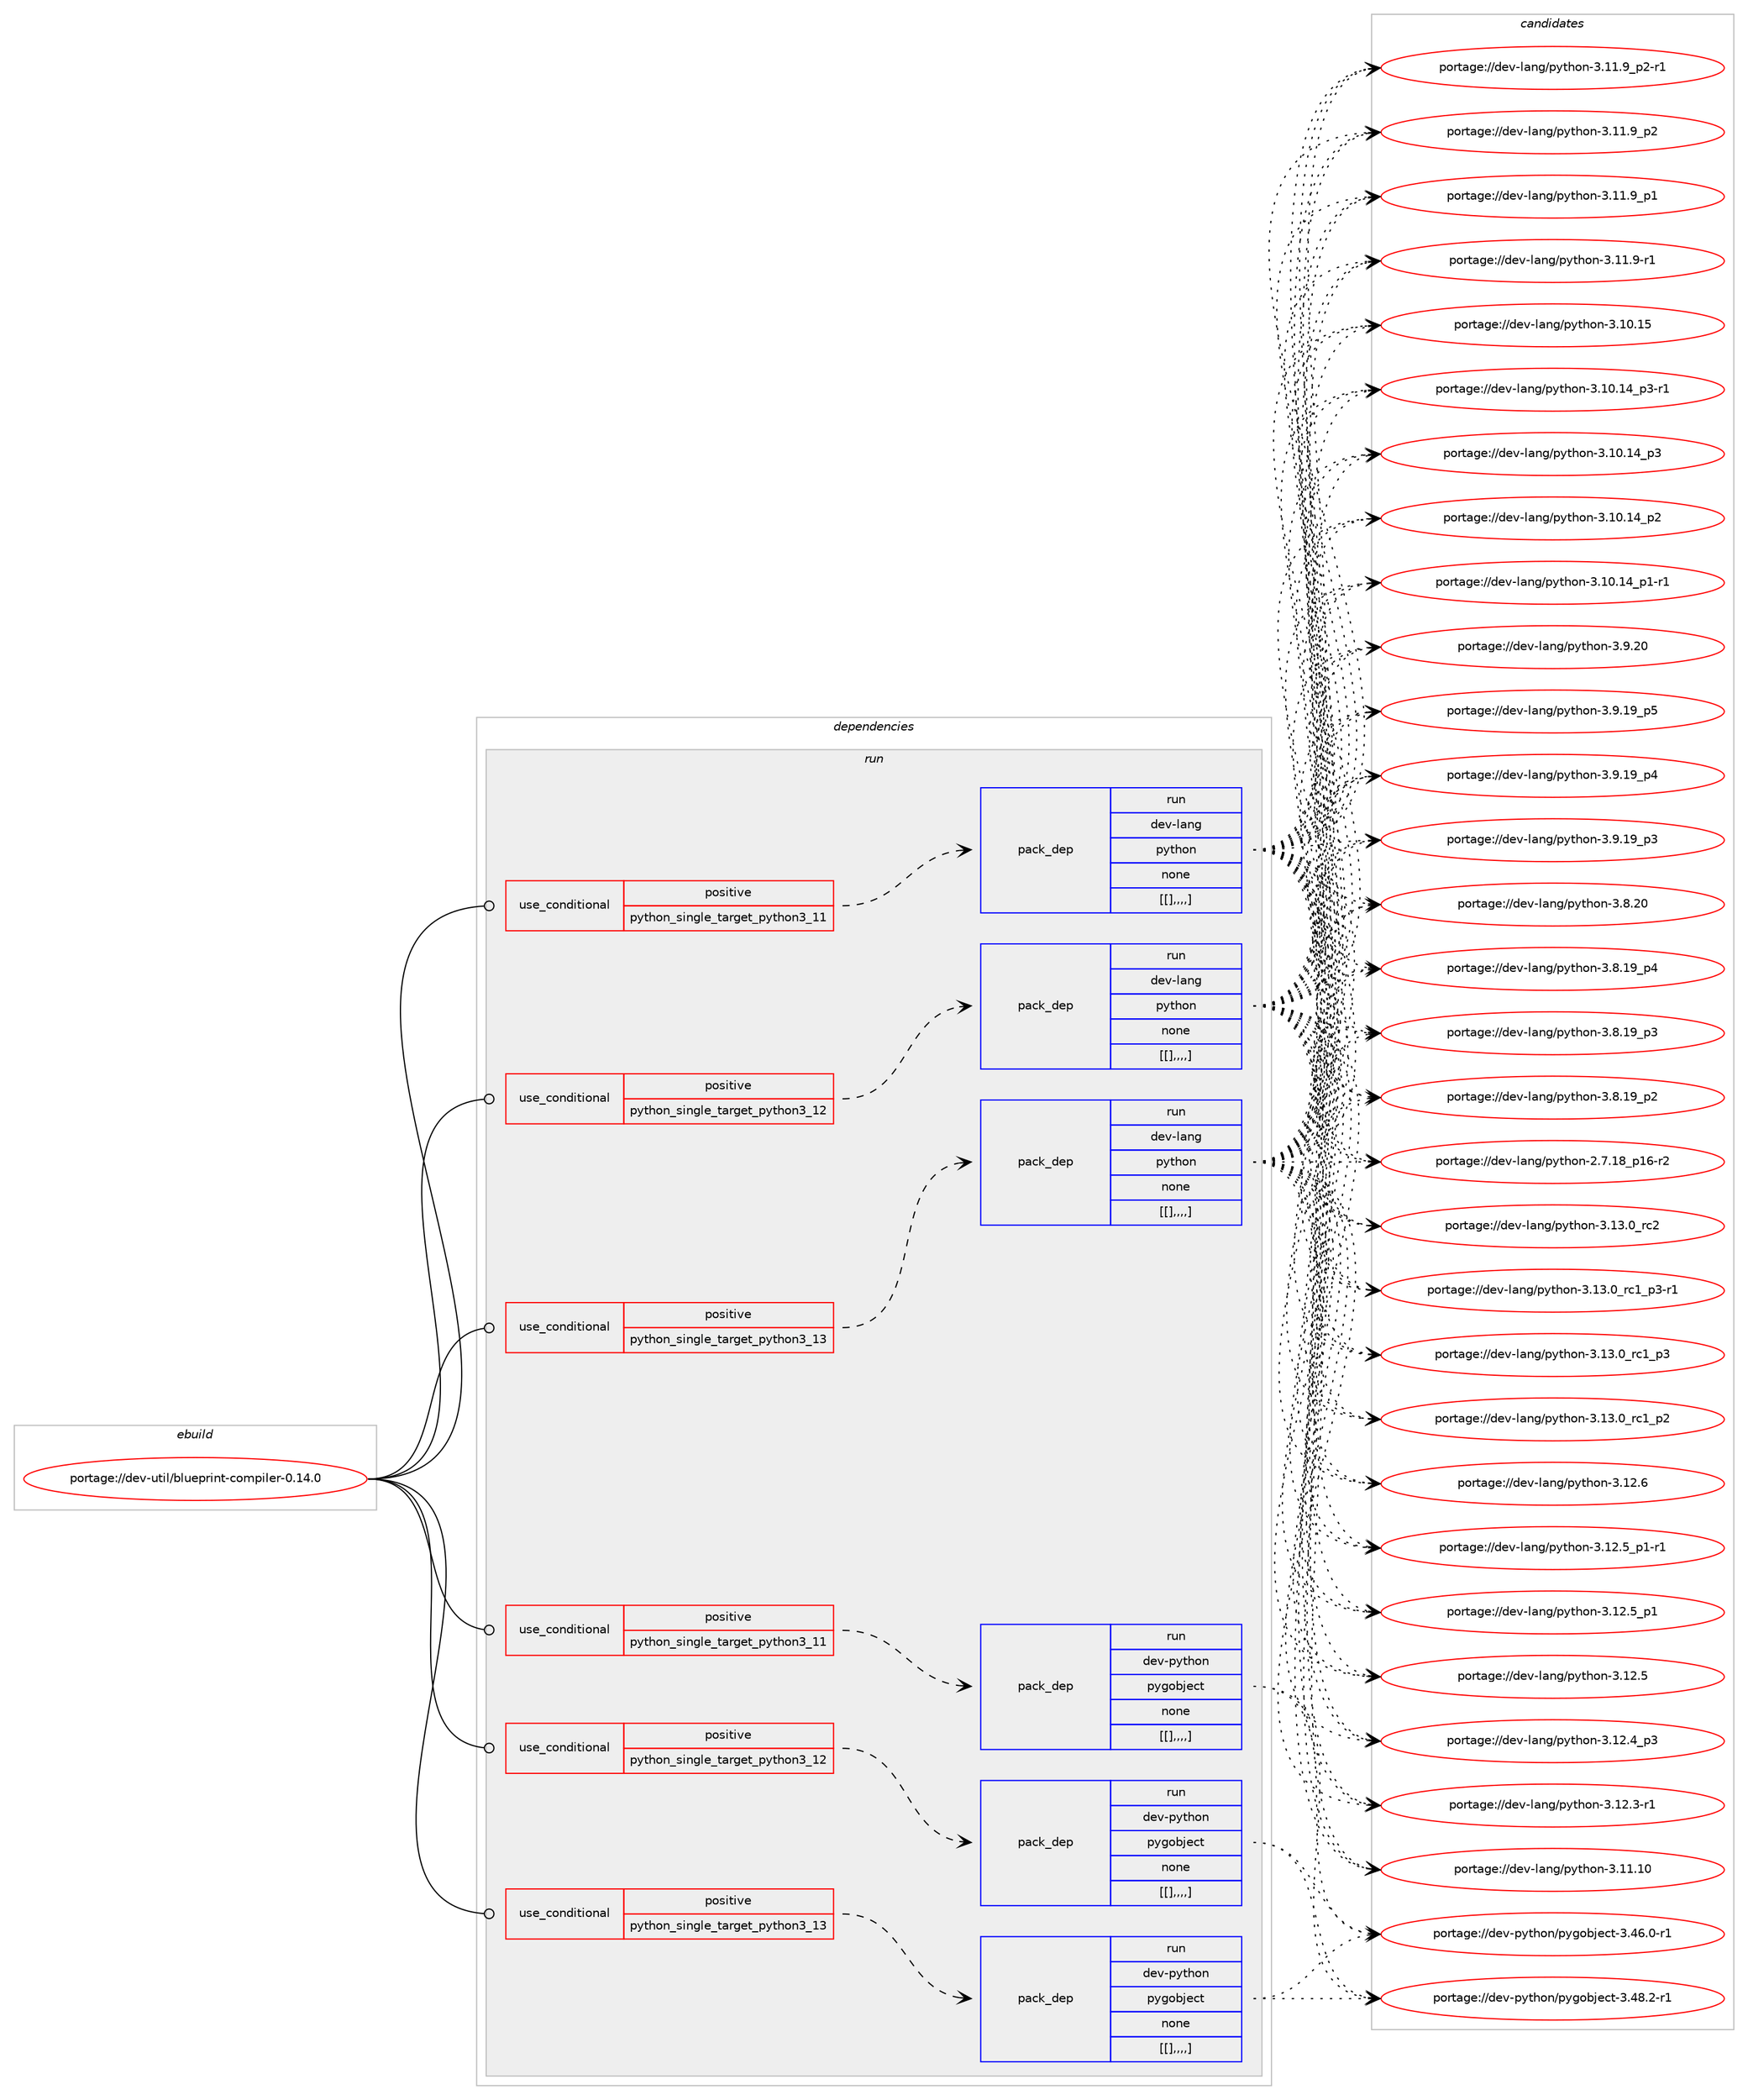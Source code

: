 digraph prolog {

# *************
# Graph options
# *************

newrank=true;
concentrate=true;
compound=true;
graph [rankdir=LR,fontname=Helvetica,fontsize=10,ranksep=1.5];#, ranksep=2.5, nodesep=0.2];
edge  [arrowhead=vee];
node  [fontname=Helvetica,fontsize=10];

# **********
# The ebuild
# **********

subgraph cluster_leftcol {
color=gray;
label=<<i>ebuild</i>>;
id [label="portage://dev-util/blueprint-compiler-0.14.0", color=red, width=4, href="../dev-util/blueprint-compiler-0.14.0.svg"];
}

# ****************
# The dependencies
# ****************

subgraph cluster_midcol {
color=gray;
label=<<i>dependencies</i>>;
subgraph cluster_compile {
fillcolor="#eeeeee";
style=filled;
label=<<i>compile</i>>;
}
subgraph cluster_compileandrun {
fillcolor="#eeeeee";
style=filled;
label=<<i>compile and run</i>>;
}
subgraph cluster_run {
fillcolor="#eeeeee";
style=filled;
label=<<i>run</i>>;
subgraph cond61053 {
dependency214637 [label=<<TABLE BORDER="0" CELLBORDER="1" CELLSPACING="0" CELLPADDING="4"><TR><TD ROWSPAN="3" CELLPADDING="10">use_conditional</TD></TR><TR><TD>positive</TD></TR><TR><TD>python_single_target_python3_11</TD></TR></TABLE>>, shape=none, color=red];
subgraph pack152191 {
dependency214638 [label=<<TABLE BORDER="0" CELLBORDER="1" CELLSPACING="0" CELLPADDING="4" WIDTH="220"><TR><TD ROWSPAN="6" CELLPADDING="30">pack_dep</TD></TR><TR><TD WIDTH="110">run</TD></TR><TR><TD>dev-lang</TD></TR><TR><TD>python</TD></TR><TR><TD>none</TD></TR><TR><TD>[[],,,,]</TD></TR></TABLE>>, shape=none, color=blue];
}
dependency214637:e -> dependency214638:w [weight=20,style="dashed",arrowhead="vee"];
}
id:e -> dependency214637:w [weight=20,style="solid",arrowhead="odot"];
subgraph cond61054 {
dependency214639 [label=<<TABLE BORDER="0" CELLBORDER="1" CELLSPACING="0" CELLPADDING="4"><TR><TD ROWSPAN="3" CELLPADDING="10">use_conditional</TD></TR><TR><TD>positive</TD></TR><TR><TD>python_single_target_python3_11</TD></TR></TABLE>>, shape=none, color=red];
subgraph pack152192 {
dependency214640 [label=<<TABLE BORDER="0" CELLBORDER="1" CELLSPACING="0" CELLPADDING="4" WIDTH="220"><TR><TD ROWSPAN="6" CELLPADDING="30">pack_dep</TD></TR><TR><TD WIDTH="110">run</TD></TR><TR><TD>dev-python</TD></TR><TR><TD>pygobject</TD></TR><TR><TD>none</TD></TR><TR><TD>[[],,,,]</TD></TR></TABLE>>, shape=none, color=blue];
}
dependency214639:e -> dependency214640:w [weight=20,style="dashed",arrowhead="vee"];
}
id:e -> dependency214639:w [weight=20,style="solid",arrowhead="odot"];
subgraph cond61055 {
dependency214641 [label=<<TABLE BORDER="0" CELLBORDER="1" CELLSPACING="0" CELLPADDING="4"><TR><TD ROWSPAN="3" CELLPADDING="10">use_conditional</TD></TR><TR><TD>positive</TD></TR><TR><TD>python_single_target_python3_12</TD></TR></TABLE>>, shape=none, color=red];
subgraph pack152193 {
dependency214642 [label=<<TABLE BORDER="0" CELLBORDER="1" CELLSPACING="0" CELLPADDING="4" WIDTH="220"><TR><TD ROWSPAN="6" CELLPADDING="30">pack_dep</TD></TR><TR><TD WIDTH="110">run</TD></TR><TR><TD>dev-lang</TD></TR><TR><TD>python</TD></TR><TR><TD>none</TD></TR><TR><TD>[[],,,,]</TD></TR></TABLE>>, shape=none, color=blue];
}
dependency214641:e -> dependency214642:w [weight=20,style="dashed",arrowhead="vee"];
}
id:e -> dependency214641:w [weight=20,style="solid",arrowhead="odot"];
subgraph cond61056 {
dependency214643 [label=<<TABLE BORDER="0" CELLBORDER="1" CELLSPACING="0" CELLPADDING="4"><TR><TD ROWSPAN="3" CELLPADDING="10">use_conditional</TD></TR><TR><TD>positive</TD></TR><TR><TD>python_single_target_python3_12</TD></TR></TABLE>>, shape=none, color=red];
subgraph pack152194 {
dependency214644 [label=<<TABLE BORDER="0" CELLBORDER="1" CELLSPACING="0" CELLPADDING="4" WIDTH="220"><TR><TD ROWSPAN="6" CELLPADDING="30">pack_dep</TD></TR><TR><TD WIDTH="110">run</TD></TR><TR><TD>dev-python</TD></TR><TR><TD>pygobject</TD></TR><TR><TD>none</TD></TR><TR><TD>[[],,,,]</TD></TR></TABLE>>, shape=none, color=blue];
}
dependency214643:e -> dependency214644:w [weight=20,style="dashed",arrowhead="vee"];
}
id:e -> dependency214643:w [weight=20,style="solid",arrowhead="odot"];
subgraph cond61057 {
dependency214645 [label=<<TABLE BORDER="0" CELLBORDER="1" CELLSPACING="0" CELLPADDING="4"><TR><TD ROWSPAN="3" CELLPADDING="10">use_conditional</TD></TR><TR><TD>positive</TD></TR><TR><TD>python_single_target_python3_13</TD></TR></TABLE>>, shape=none, color=red];
subgraph pack152195 {
dependency214646 [label=<<TABLE BORDER="0" CELLBORDER="1" CELLSPACING="0" CELLPADDING="4" WIDTH="220"><TR><TD ROWSPAN="6" CELLPADDING="30">pack_dep</TD></TR><TR><TD WIDTH="110">run</TD></TR><TR><TD>dev-lang</TD></TR><TR><TD>python</TD></TR><TR><TD>none</TD></TR><TR><TD>[[],,,,]</TD></TR></TABLE>>, shape=none, color=blue];
}
dependency214645:e -> dependency214646:w [weight=20,style="dashed",arrowhead="vee"];
}
id:e -> dependency214645:w [weight=20,style="solid",arrowhead="odot"];
subgraph cond61058 {
dependency214647 [label=<<TABLE BORDER="0" CELLBORDER="1" CELLSPACING="0" CELLPADDING="4"><TR><TD ROWSPAN="3" CELLPADDING="10">use_conditional</TD></TR><TR><TD>positive</TD></TR><TR><TD>python_single_target_python3_13</TD></TR></TABLE>>, shape=none, color=red];
subgraph pack152196 {
dependency214648 [label=<<TABLE BORDER="0" CELLBORDER="1" CELLSPACING="0" CELLPADDING="4" WIDTH="220"><TR><TD ROWSPAN="6" CELLPADDING="30">pack_dep</TD></TR><TR><TD WIDTH="110">run</TD></TR><TR><TD>dev-python</TD></TR><TR><TD>pygobject</TD></TR><TR><TD>none</TD></TR><TR><TD>[[],,,,]</TD></TR></TABLE>>, shape=none, color=blue];
}
dependency214647:e -> dependency214648:w [weight=20,style="dashed",arrowhead="vee"];
}
id:e -> dependency214647:w [weight=20,style="solid",arrowhead="odot"];
}
}

# **************
# The candidates
# **************

subgraph cluster_choices {
rank=same;
color=gray;
label=<<i>candidates</i>>;

subgraph choice152191 {
color=black;
nodesep=1;
choice10010111845108971101034711212111610411111045514649514648951149950 [label="portage://dev-lang/python-3.13.0_rc2", color=red, width=4,href="../dev-lang/python-3.13.0_rc2.svg"];
choice1001011184510897110103471121211161041111104551464951464895114994995112514511449 [label="portage://dev-lang/python-3.13.0_rc1_p3-r1", color=red, width=4,href="../dev-lang/python-3.13.0_rc1_p3-r1.svg"];
choice100101118451089711010347112121116104111110455146495146489511499499511251 [label="portage://dev-lang/python-3.13.0_rc1_p3", color=red, width=4,href="../dev-lang/python-3.13.0_rc1_p3.svg"];
choice100101118451089711010347112121116104111110455146495146489511499499511250 [label="portage://dev-lang/python-3.13.0_rc1_p2", color=red, width=4,href="../dev-lang/python-3.13.0_rc1_p2.svg"];
choice10010111845108971101034711212111610411111045514649504654 [label="portage://dev-lang/python-3.12.6", color=red, width=4,href="../dev-lang/python-3.12.6.svg"];
choice1001011184510897110103471121211161041111104551464950465395112494511449 [label="portage://dev-lang/python-3.12.5_p1-r1", color=red, width=4,href="../dev-lang/python-3.12.5_p1-r1.svg"];
choice100101118451089711010347112121116104111110455146495046539511249 [label="portage://dev-lang/python-3.12.5_p1", color=red, width=4,href="../dev-lang/python-3.12.5_p1.svg"];
choice10010111845108971101034711212111610411111045514649504653 [label="portage://dev-lang/python-3.12.5", color=red, width=4,href="../dev-lang/python-3.12.5.svg"];
choice100101118451089711010347112121116104111110455146495046529511251 [label="portage://dev-lang/python-3.12.4_p3", color=red, width=4,href="../dev-lang/python-3.12.4_p3.svg"];
choice100101118451089711010347112121116104111110455146495046514511449 [label="portage://dev-lang/python-3.12.3-r1", color=red, width=4,href="../dev-lang/python-3.12.3-r1.svg"];
choice1001011184510897110103471121211161041111104551464949464948 [label="portage://dev-lang/python-3.11.10", color=red, width=4,href="../dev-lang/python-3.11.10.svg"];
choice1001011184510897110103471121211161041111104551464949465795112504511449 [label="portage://dev-lang/python-3.11.9_p2-r1", color=red, width=4,href="../dev-lang/python-3.11.9_p2-r1.svg"];
choice100101118451089711010347112121116104111110455146494946579511250 [label="portage://dev-lang/python-3.11.9_p2", color=red, width=4,href="../dev-lang/python-3.11.9_p2.svg"];
choice100101118451089711010347112121116104111110455146494946579511249 [label="portage://dev-lang/python-3.11.9_p1", color=red, width=4,href="../dev-lang/python-3.11.9_p1.svg"];
choice100101118451089711010347112121116104111110455146494946574511449 [label="portage://dev-lang/python-3.11.9-r1", color=red, width=4,href="../dev-lang/python-3.11.9-r1.svg"];
choice1001011184510897110103471121211161041111104551464948464953 [label="portage://dev-lang/python-3.10.15", color=red, width=4,href="../dev-lang/python-3.10.15.svg"];
choice100101118451089711010347112121116104111110455146494846495295112514511449 [label="portage://dev-lang/python-3.10.14_p3-r1", color=red, width=4,href="../dev-lang/python-3.10.14_p3-r1.svg"];
choice10010111845108971101034711212111610411111045514649484649529511251 [label="portage://dev-lang/python-3.10.14_p3", color=red, width=4,href="../dev-lang/python-3.10.14_p3.svg"];
choice10010111845108971101034711212111610411111045514649484649529511250 [label="portage://dev-lang/python-3.10.14_p2", color=red, width=4,href="../dev-lang/python-3.10.14_p2.svg"];
choice100101118451089711010347112121116104111110455146494846495295112494511449 [label="portage://dev-lang/python-3.10.14_p1-r1", color=red, width=4,href="../dev-lang/python-3.10.14_p1-r1.svg"];
choice10010111845108971101034711212111610411111045514657465048 [label="portage://dev-lang/python-3.9.20", color=red, width=4,href="../dev-lang/python-3.9.20.svg"];
choice100101118451089711010347112121116104111110455146574649579511253 [label="portage://dev-lang/python-3.9.19_p5", color=red, width=4,href="../dev-lang/python-3.9.19_p5.svg"];
choice100101118451089711010347112121116104111110455146574649579511252 [label="portage://dev-lang/python-3.9.19_p4", color=red, width=4,href="../dev-lang/python-3.9.19_p4.svg"];
choice100101118451089711010347112121116104111110455146574649579511251 [label="portage://dev-lang/python-3.9.19_p3", color=red, width=4,href="../dev-lang/python-3.9.19_p3.svg"];
choice10010111845108971101034711212111610411111045514656465048 [label="portage://dev-lang/python-3.8.20", color=red, width=4,href="../dev-lang/python-3.8.20.svg"];
choice100101118451089711010347112121116104111110455146564649579511252 [label="portage://dev-lang/python-3.8.19_p4", color=red, width=4,href="../dev-lang/python-3.8.19_p4.svg"];
choice100101118451089711010347112121116104111110455146564649579511251 [label="portage://dev-lang/python-3.8.19_p3", color=red, width=4,href="../dev-lang/python-3.8.19_p3.svg"];
choice100101118451089711010347112121116104111110455146564649579511250 [label="portage://dev-lang/python-3.8.19_p2", color=red, width=4,href="../dev-lang/python-3.8.19_p2.svg"];
choice100101118451089711010347112121116104111110455046554649569511249544511450 [label="portage://dev-lang/python-2.7.18_p16-r2", color=red, width=4,href="../dev-lang/python-2.7.18_p16-r2.svg"];
dependency214638:e -> choice10010111845108971101034711212111610411111045514649514648951149950:w [style=dotted,weight="100"];
dependency214638:e -> choice1001011184510897110103471121211161041111104551464951464895114994995112514511449:w [style=dotted,weight="100"];
dependency214638:e -> choice100101118451089711010347112121116104111110455146495146489511499499511251:w [style=dotted,weight="100"];
dependency214638:e -> choice100101118451089711010347112121116104111110455146495146489511499499511250:w [style=dotted,weight="100"];
dependency214638:e -> choice10010111845108971101034711212111610411111045514649504654:w [style=dotted,weight="100"];
dependency214638:e -> choice1001011184510897110103471121211161041111104551464950465395112494511449:w [style=dotted,weight="100"];
dependency214638:e -> choice100101118451089711010347112121116104111110455146495046539511249:w [style=dotted,weight="100"];
dependency214638:e -> choice10010111845108971101034711212111610411111045514649504653:w [style=dotted,weight="100"];
dependency214638:e -> choice100101118451089711010347112121116104111110455146495046529511251:w [style=dotted,weight="100"];
dependency214638:e -> choice100101118451089711010347112121116104111110455146495046514511449:w [style=dotted,weight="100"];
dependency214638:e -> choice1001011184510897110103471121211161041111104551464949464948:w [style=dotted,weight="100"];
dependency214638:e -> choice1001011184510897110103471121211161041111104551464949465795112504511449:w [style=dotted,weight="100"];
dependency214638:e -> choice100101118451089711010347112121116104111110455146494946579511250:w [style=dotted,weight="100"];
dependency214638:e -> choice100101118451089711010347112121116104111110455146494946579511249:w [style=dotted,weight="100"];
dependency214638:e -> choice100101118451089711010347112121116104111110455146494946574511449:w [style=dotted,weight="100"];
dependency214638:e -> choice1001011184510897110103471121211161041111104551464948464953:w [style=dotted,weight="100"];
dependency214638:e -> choice100101118451089711010347112121116104111110455146494846495295112514511449:w [style=dotted,weight="100"];
dependency214638:e -> choice10010111845108971101034711212111610411111045514649484649529511251:w [style=dotted,weight="100"];
dependency214638:e -> choice10010111845108971101034711212111610411111045514649484649529511250:w [style=dotted,weight="100"];
dependency214638:e -> choice100101118451089711010347112121116104111110455146494846495295112494511449:w [style=dotted,weight="100"];
dependency214638:e -> choice10010111845108971101034711212111610411111045514657465048:w [style=dotted,weight="100"];
dependency214638:e -> choice100101118451089711010347112121116104111110455146574649579511253:w [style=dotted,weight="100"];
dependency214638:e -> choice100101118451089711010347112121116104111110455146574649579511252:w [style=dotted,weight="100"];
dependency214638:e -> choice100101118451089711010347112121116104111110455146574649579511251:w [style=dotted,weight="100"];
dependency214638:e -> choice10010111845108971101034711212111610411111045514656465048:w [style=dotted,weight="100"];
dependency214638:e -> choice100101118451089711010347112121116104111110455146564649579511252:w [style=dotted,weight="100"];
dependency214638:e -> choice100101118451089711010347112121116104111110455146564649579511251:w [style=dotted,weight="100"];
dependency214638:e -> choice100101118451089711010347112121116104111110455146564649579511250:w [style=dotted,weight="100"];
dependency214638:e -> choice100101118451089711010347112121116104111110455046554649569511249544511450:w [style=dotted,weight="100"];
}
subgraph choice152192 {
color=black;
nodesep=1;
choice10010111845112121116104111110471121211031119810610199116455146525646504511449 [label="portage://dev-python/pygobject-3.48.2-r1", color=red, width=4,href="../dev-python/pygobject-3.48.2-r1.svg"];
choice10010111845112121116104111110471121211031119810610199116455146525446484511449 [label="portage://dev-python/pygobject-3.46.0-r1", color=red, width=4,href="../dev-python/pygobject-3.46.0-r1.svg"];
dependency214640:e -> choice10010111845112121116104111110471121211031119810610199116455146525646504511449:w [style=dotted,weight="100"];
dependency214640:e -> choice10010111845112121116104111110471121211031119810610199116455146525446484511449:w [style=dotted,weight="100"];
}
subgraph choice152193 {
color=black;
nodesep=1;
choice10010111845108971101034711212111610411111045514649514648951149950 [label="portage://dev-lang/python-3.13.0_rc2", color=red, width=4,href="../dev-lang/python-3.13.0_rc2.svg"];
choice1001011184510897110103471121211161041111104551464951464895114994995112514511449 [label="portage://dev-lang/python-3.13.0_rc1_p3-r1", color=red, width=4,href="../dev-lang/python-3.13.0_rc1_p3-r1.svg"];
choice100101118451089711010347112121116104111110455146495146489511499499511251 [label="portage://dev-lang/python-3.13.0_rc1_p3", color=red, width=4,href="../dev-lang/python-3.13.0_rc1_p3.svg"];
choice100101118451089711010347112121116104111110455146495146489511499499511250 [label="portage://dev-lang/python-3.13.0_rc1_p2", color=red, width=4,href="../dev-lang/python-3.13.0_rc1_p2.svg"];
choice10010111845108971101034711212111610411111045514649504654 [label="portage://dev-lang/python-3.12.6", color=red, width=4,href="../dev-lang/python-3.12.6.svg"];
choice1001011184510897110103471121211161041111104551464950465395112494511449 [label="portage://dev-lang/python-3.12.5_p1-r1", color=red, width=4,href="../dev-lang/python-3.12.5_p1-r1.svg"];
choice100101118451089711010347112121116104111110455146495046539511249 [label="portage://dev-lang/python-3.12.5_p1", color=red, width=4,href="../dev-lang/python-3.12.5_p1.svg"];
choice10010111845108971101034711212111610411111045514649504653 [label="portage://dev-lang/python-3.12.5", color=red, width=4,href="../dev-lang/python-3.12.5.svg"];
choice100101118451089711010347112121116104111110455146495046529511251 [label="portage://dev-lang/python-3.12.4_p3", color=red, width=4,href="../dev-lang/python-3.12.4_p3.svg"];
choice100101118451089711010347112121116104111110455146495046514511449 [label="portage://dev-lang/python-3.12.3-r1", color=red, width=4,href="../dev-lang/python-3.12.3-r1.svg"];
choice1001011184510897110103471121211161041111104551464949464948 [label="portage://dev-lang/python-3.11.10", color=red, width=4,href="../dev-lang/python-3.11.10.svg"];
choice1001011184510897110103471121211161041111104551464949465795112504511449 [label="portage://dev-lang/python-3.11.9_p2-r1", color=red, width=4,href="../dev-lang/python-3.11.9_p2-r1.svg"];
choice100101118451089711010347112121116104111110455146494946579511250 [label="portage://dev-lang/python-3.11.9_p2", color=red, width=4,href="../dev-lang/python-3.11.9_p2.svg"];
choice100101118451089711010347112121116104111110455146494946579511249 [label="portage://dev-lang/python-3.11.9_p1", color=red, width=4,href="../dev-lang/python-3.11.9_p1.svg"];
choice100101118451089711010347112121116104111110455146494946574511449 [label="portage://dev-lang/python-3.11.9-r1", color=red, width=4,href="../dev-lang/python-3.11.9-r1.svg"];
choice1001011184510897110103471121211161041111104551464948464953 [label="portage://dev-lang/python-3.10.15", color=red, width=4,href="../dev-lang/python-3.10.15.svg"];
choice100101118451089711010347112121116104111110455146494846495295112514511449 [label="portage://dev-lang/python-3.10.14_p3-r1", color=red, width=4,href="../dev-lang/python-3.10.14_p3-r1.svg"];
choice10010111845108971101034711212111610411111045514649484649529511251 [label="portage://dev-lang/python-3.10.14_p3", color=red, width=4,href="../dev-lang/python-3.10.14_p3.svg"];
choice10010111845108971101034711212111610411111045514649484649529511250 [label="portage://dev-lang/python-3.10.14_p2", color=red, width=4,href="../dev-lang/python-3.10.14_p2.svg"];
choice100101118451089711010347112121116104111110455146494846495295112494511449 [label="portage://dev-lang/python-3.10.14_p1-r1", color=red, width=4,href="../dev-lang/python-3.10.14_p1-r1.svg"];
choice10010111845108971101034711212111610411111045514657465048 [label="portage://dev-lang/python-3.9.20", color=red, width=4,href="../dev-lang/python-3.9.20.svg"];
choice100101118451089711010347112121116104111110455146574649579511253 [label="portage://dev-lang/python-3.9.19_p5", color=red, width=4,href="../dev-lang/python-3.9.19_p5.svg"];
choice100101118451089711010347112121116104111110455146574649579511252 [label="portage://dev-lang/python-3.9.19_p4", color=red, width=4,href="../dev-lang/python-3.9.19_p4.svg"];
choice100101118451089711010347112121116104111110455146574649579511251 [label="portage://dev-lang/python-3.9.19_p3", color=red, width=4,href="../dev-lang/python-3.9.19_p3.svg"];
choice10010111845108971101034711212111610411111045514656465048 [label="portage://dev-lang/python-3.8.20", color=red, width=4,href="../dev-lang/python-3.8.20.svg"];
choice100101118451089711010347112121116104111110455146564649579511252 [label="portage://dev-lang/python-3.8.19_p4", color=red, width=4,href="../dev-lang/python-3.8.19_p4.svg"];
choice100101118451089711010347112121116104111110455146564649579511251 [label="portage://dev-lang/python-3.8.19_p3", color=red, width=4,href="../dev-lang/python-3.8.19_p3.svg"];
choice100101118451089711010347112121116104111110455146564649579511250 [label="portage://dev-lang/python-3.8.19_p2", color=red, width=4,href="../dev-lang/python-3.8.19_p2.svg"];
choice100101118451089711010347112121116104111110455046554649569511249544511450 [label="portage://dev-lang/python-2.7.18_p16-r2", color=red, width=4,href="../dev-lang/python-2.7.18_p16-r2.svg"];
dependency214642:e -> choice10010111845108971101034711212111610411111045514649514648951149950:w [style=dotted,weight="100"];
dependency214642:e -> choice1001011184510897110103471121211161041111104551464951464895114994995112514511449:w [style=dotted,weight="100"];
dependency214642:e -> choice100101118451089711010347112121116104111110455146495146489511499499511251:w [style=dotted,weight="100"];
dependency214642:e -> choice100101118451089711010347112121116104111110455146495146489511499499511250:w [style=dotted,weight="100"];
dependency214642:e -> choice10010111845108971101034711212111610411111045514649504654:w [style=dotted,weight="100"];
dependency214642:e -> choice1001011184510897110103471121211161041111104551464950465395112494511449:w [style=dotted,weight="100"];
dependency214642:e -> choice100101118451089711010347112121116104111110455146495046539511249:w [style=dotted,weight="100"];
dependency214642:e -> choice10010111845108971101034711212111610411111045514649504653:w [style=dotted,weight="100"];
dependency214642:e -> choice100101118451089711010347112121116104111110455146495046529511251:w [style=dotted,weight="100"];
dependency214642:e -> choice100101118451089711010347112121116104111110455146495046514511449:w [style=dotted,weight="100"];
dependency214642:e -> choice1001011184510897110103471121211161041111104551464949464948:w [style=dotted,weight="100"];
dependency214642:e -> choice1001011184510897110103471121211161041111104551464949465795112504511449:w [style=dotted,weight="100"];
dependency214642:e -> choice100101118451089711010347112121116104111110455146494946579511250:w [style=dotted,weight="100"];
dependency214642:e -> choice100101118451089711010347112121116104111110455146494946579511249:w [style=dotted,weight="100"];
dependency214642:e -> choice100101118451089711010347112121116104111110455146494946574511449:w [style=dotted,weight="100"];
dependency214642:e -> choice1001011184510897110103471121211161041111104551464948464953:w [style=dotted,weight="100"];
dependency214642:e -> choice100101118451089711010347112121116104111110455146494846495295112514511449:w [style=dotted,weight="100"];
dependency214642:e -> choice10010111845108971101034711212111610411111045514649484649529511251:w [style=dotted,weight="100"];
dependency214642:e -> choice10010111845108971101034711212111610411111045514649484649529511250:w [style=dotted,weight="100"];
dependency214642:e -> choice100101118451089711010347112121116104111110455146494846495295112494511449:w [style=dotted,weight="100"];
dependency214642:e -> choice10010111845108971101034711212111610411111045514657465048:w [style=dotted,weight="100"];
dependency214642:e -> choice100101118451089711010347112121116104111110455146574649579511253:w [style=dotted,weight="100"];
dependency214642:e -> choice100101118451089711010347112121116104111110455146574649579511252:w [style=dotted,weight="100"];
dependency214642:e -> choice100101118451089711010347112121116104111110455146574649579511251:w [style=dotted,weight="100"];
dependency214642:e -> choice10010111845108971101034711212111610411111045514656465048:w [style=dotted,weight="100"];
dependency214642:e -> choice100101118451089711010347112121116104111110455146564649579511252:w [style=dotted,weight="100"];
dependency214642:e -> choice100101118451089711010347112121116104111110455146564649579511251:w [style=dotted,weight="100"];
dependency214642:e -> choice100101118451089711010347112121116104111110455146564649579511250:w [style=dotted,weight="100"];
dependency214642:e -> choice100101118451089711010347112121116104111110455046554649569511249544511450:w [style=dotted,weight="100"];
}
subgraph choice152194 {
color=black;
nodesep=1;
choice10010111845112121116104111110471121211031119810610199116455146525646504511449 [label="portage://dev-python/pygobject-3.48.2-r1", color=red, width=4,href="../dev-python/pygobject-3.48.2-r1.svg"];
choice10010111845112121116104111110471121211031119810610199116455146525446484511449 [label="portage://dev-python/pygobject-3.46.0-r1", color=red, width=4,href="../dev-python/pygobject-3.46.0-r1.svg"];
dependency214644:e -> choice10010111845112121116104111110471121211031119810610199116455146525646504511449:w [style=dotted,weight="100"];
dependency214644:e -> choice10010111845112121116104111110471121211031119810610199116455146525446484511449:w [style=dotted,weight="100"];
}
subgraph choice152195 {
color=black;
nodesep=1;
choice10010111845108971101034711212111610411111045514649514648951149950 [label="portage://dev-lang/python-3.13.0_rc2", color=red, width=4,href="../dev-lang/python-3.13.0_rc2.svg"];
choice1001011184510897110103471121211161041111104551464951464895114994995112514511449 [label="portage://dev-lang/python-3.13.0_rc1_p3-r1", color=red, width=4,href="../dev-lang/python-3.13.0_rc1_p3-r1.svg"];
choice100101118451089711010347112121116104111110455146495146489511499499511251 [label="portage://dev-lang/python-3.13.0_rc1_p3", color=red, width=4,href="../dev-lang/python-3.13.0_rc1_p3.svg"];
choice100101118451089711010347112121116104111110455146495146489511499499511250 [label="portage://dev-lang/python-3.13.0_rc1_p2", color=red, width=4,href="../dev-lang/python-3.13.0_rc1_p2.svg"];
choice10010111845108971101034711212111610411111045514649504654 [label="portage://dev-lang/python-3.12.6", color=red, width=4,href="../dev-lang/python-3.12.6.svg"];
choice1001011184510897110103471121211161041111104551464950465395112494511449 [label="portage://dev-lang/python-3.12.5_p1-r1", color=red, width=4,href="../dev-lang/python-3.12.5_p1-r1.svg"];
choice100101118451089711010347112121116104111110455146495046539511249 [label="portage://dev-lang/python-3.12.5_p1", color=red, width=4,href="../dev-lang/python-3.12.5_p1.svg"];
choice10010111845108971101034711212111610411111045514649504653 [label="portage://dev-lang/python-3.12.5", color=red, width=4,href="../dev-lang/python-3.12.5.svg"];
choice100101118451089711010347112121116104111110455146495046529511251 [label="portage://dev-lang/python-3.12.4_p3", color=red, width=4,href="../dev-lang/python-3.12.4_p3.svg"];
choice100101118451089711010347112121116104111110455146495046514511449 [label="portage://dev-lang/python-3.12.3-r1", color=red, width=4,href="../dev-lang/python-3.12.3-r1.svg"];
choice1001011184510897110103471121211161041111104551464949464948 [label="portage://dev-lang/python-3.11.10", color=red, width=4,href="../dev-lang/python-3.11.10.svg"];
choice1001011184510897110103471121211161041111104551464949465795112504511449 [label="portage://dev-lang/python-3.11.9_p2-r1", color=red, width=4,href="../dev-lang/python-3.11.9_p2-r1.svg"];
choice100101118451089711010347112121116104111110455146494946579511250 [label="portage://dev-lang/python-3.11.9_p2", color=red, width=4,href="../dev-lang/python-3.11.9_p2.svg"];
choice100101118451089711010347112121116104111110455146494946579511249 [label="portage://dev-lang/python-3.11.9_p1", color=red, width=4,href="../dev-lang/python-3.11.9_p1.svg"];
choice100101118451089711010347112121116104111110455146494946574511449 [label="portage://dev-lang/python-3.11.9-r1", color=red, width=4,href="../dev-lang/python-3.11.9-r1.svg"];
choice1001011184510897110103471121211161041111104551464948464953 [label="portage://dev-lang/python-3.10.15", color=red, width=4,href="../dev-lang/python-3.10.15.svg"];
choice100101118451089711010347112121116104111110455146494846495295112514511449 [label="portage://dev-lang/python-3.10.14_p3-r1", color=red, width=4,href="../dev-lang/python-3.10.14_p3-r1.svg"];
choice10010111845108971101034711212111610411111045514649484649529511251 [label="portage://dev-lang/python-3.10.14_p3", color=red, width=4,href="../dev-lang/python-3.10.14_p3.svg"];
choice10010111845108971101034711212111610411111045514649484649529511250 [label="portage://dev-lang/python-3.10.14_p2", color=red, width=4,href="../dev-lang/python-3.10.14_p2.svg"];
choice100101118451089711010347112121116104111110455146494846495295112494511449 [label="portage://dev-lang/python-3.10.14_p1-r1", color=red, width=4,href="../dev-lang/python-3.10.14_p1-r1.svg"];
choice10010111845108971101034711212111610411111045514657465048 [label="portage://dev-lang/python-3.9.20", color=red, width=4,href="../dev-lang/python-3.9.20.svg"];
choice100101118451089711010347112121116104111110455146574649579511253 [label="portage://dev-lang/python-3.9.19_p5", color=red, width=4,href="../dev-lang/python-3.9.19_p5.svg"];
choice100101118451089711010347112121116104111110455146574649579511252 [label="portage://dev-lang/python-3.9.19_p4", color=red, width=4,href="../dev-lang/python-3.9.19_p4.svg"];
choice100101118451089711010347112121116104111110455146574649579511251 [label="portage://dev-lang/python-3.9.19_p3", color=red, width=4,href="../dev-lang/python-3.9.19_p3.svg"];
choice10010111845108971101034711212111610411111045514656465048 [label="portage://dev-lang/python-3.8.20", color=red, width=4,href="../dev-lang/python-3.8.20.svg"];
choice100101118451089711010347112121116104111110455146564649579511252 [label="portage://dev-lang/python-3.8.19_p4", color=red, width=4,href="../dev-lang/python-3.8.19_p4.svg"];
choice100101118451089711010347112121116104111110455146564649579511251 [label="portage://dev-lang/python-3.8.19_p3", color=red, width=4,href="../dev-lang/python-3.8.19_p3.svg"];
choice100101118451089711010347112121116104111110455146564649579511250 [label="portage://dev-lang/python-3.8.19_p2", color=red, width=4,href="../dev-lang/python-3.8.19_p2.svg"];
choice100101118451089711010347112121116104111110455046554649569511249544511450 [label="portage://dev-lang/python-2.7.18_p16-r2", color=red, width=4,href="../dev-lang/python-2.7.18_p16-r2.svg"];
dependency214646:e -> choice10010111845108971101034711212111610411111045514649514648951149950:w [style=dotted,weight="100"];
dependency214646:e -> choice1001011184510897110103471121211161041111104551464951464895114994995112514511449:w [style=dotted,weight="100"];
dependency214646:e -> choice100101118451089711010347112121116104111110455146495146489511499499511251:w [style=dotted,weight="100"];
dependency214646:e -> choice100101118451089711010347112121116104111110455146495146489511499499511250:w [style=dotted,weight="100"];
dependency214646:e -> choice10010111845108971101034711212111610411111045514649504654:w [style=dotted,weight="100"];
dependency214646:e -> choice1001011184510897110103471121211161041111104551464950465395112494511449:w [style=dotted,weight="100"];
dependency214646:e -> choice100101118451089711010347112121116104111110455146495046539511249:w [style=dotted,weight="100"];
dependency214646:e -> choice10010111845108971101034711212111610411111045514649504653:w [style=dotted,weight="100"];
dependency214646:e -> choice100101118451089711010347112121116104111110455146495046529511251:w [style=dotted,weight="100"];
dependency214646:e -> choice100101118451089711010347112121116104111110455146495046514511449:w [style=dotted,weight="100"];
dependency214646:e -> choice1001011184510897110103471121211161041111104551464949464948:w [style=dotted,weight="100"];
dependency214646:e -> choice1001011184510897110103471121211161041111104551464949465795112504511449:w [style=dotted,weight="100"];
dependency214646:e -> choice100101118451089711010347112121116104111110455146494946579511250:w [style=dotted,weight="100"];
dependency214646:e -> choice100101118451089711010347112121116104111110455146494946579511249:w [style=dotted,weight="100"];
dependency214646:e -> choice100101118451089711010347112121116104111110455146494946574511449:w [style=dotted,weight="100"];
dependency214646:e -> choice1001011184510897110103471121211161041111104551464948464953:w [style=dotted,weight="100"];
dependency214646:e -> choice100101118451089711010347112121116104111110455146494846495295112514511449:w [style=dotted,weight="100"];
dependency214646:e -> choice10010111845108971101034711212111610411111045514649484649529511251:w [style=dotted,weight="100"];
dependency214646:e -> choice10010111845108971101034711212111610411111045514649484649529511250:w [style=dotted,weight="100"];
dependency214646:e -> choice100101118451089711010347112121116104111110455146494846495295112494511449:w [style=dotted,weight="100"];
dependency214646:e -> choice10010111845108971101034711212111610411111045514657465048:w [style=dotted,weight="100"];
dependency214646:e -> choice100101118451089711010347112121116104111110455146574649579511253:w [style=dotted,weight="100"];
dependency214646:e -> choice100101118451089711010347112121116104111110455146574649579511252:w [style=dotted,weight="100"];
dependency214646:e -> choice100101118451089711010347112121116104111110455146574649579511251:w [style=dotted,weight="100"];
dependency214646:e -> choice10010111845108971101034711212111610411111045514656465048:w [style=dotted,weight="100"];
dependency214646:e -> choice100101118451089711010347112121116104111110455146564649579511252:w [style=dotted,weight="100"];
dependency214646:e -> choice100101118451089711010347112121116104111110455146564649579511251:w [style=dotted,weight="100"];
dependency214646:e -> choice100101118451089711010347112121116104111110455146564649579511250:w [style=dotted,weight="100"];
dependency214646:e -> choice100101118451089711010347112121116104111110455046554649569511249544511450:w [style=dotted,weight="100"];
}
subgraph choice152196 {
color=black;
nodesep=1;
choice10010111845112121116104111110471121211031119810610199116455146525646504511449 [label="portage://dev-python/pygobject-3.48.2-r1", color=red, width=4,href="../dev-python/pygobject-3.48.2-r1.svg"];
choice10010111845112121116104111110471121211031119810610199116455146525446484511449 [label="portage://dev-python/pygobject-3.46.0-r1", color=red, width=4,href="../dev-python/pygobject-3.46.0-r1.svg"];
dependency214648:e -> choice10010111845112121116104111110471121211031119810610199116455146525646504511449:w [style=dotted,weight="100"];
dependency214648:e -> choice10010111845112121116104111110471121211031119810610199116455146525446484511449:w [style=dotted,weight="100"];
}
}

}
